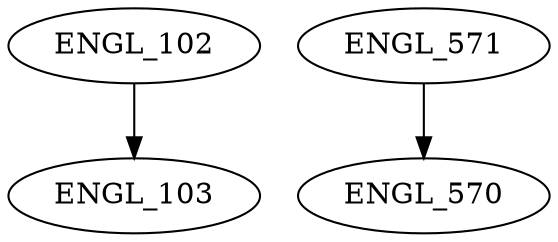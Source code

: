 digraph G {
    edge [color=black];
    ENGL_102 -> ENGL_103;
    edge [color=black];
    ENGL_571 -> ENGL_570;
}
